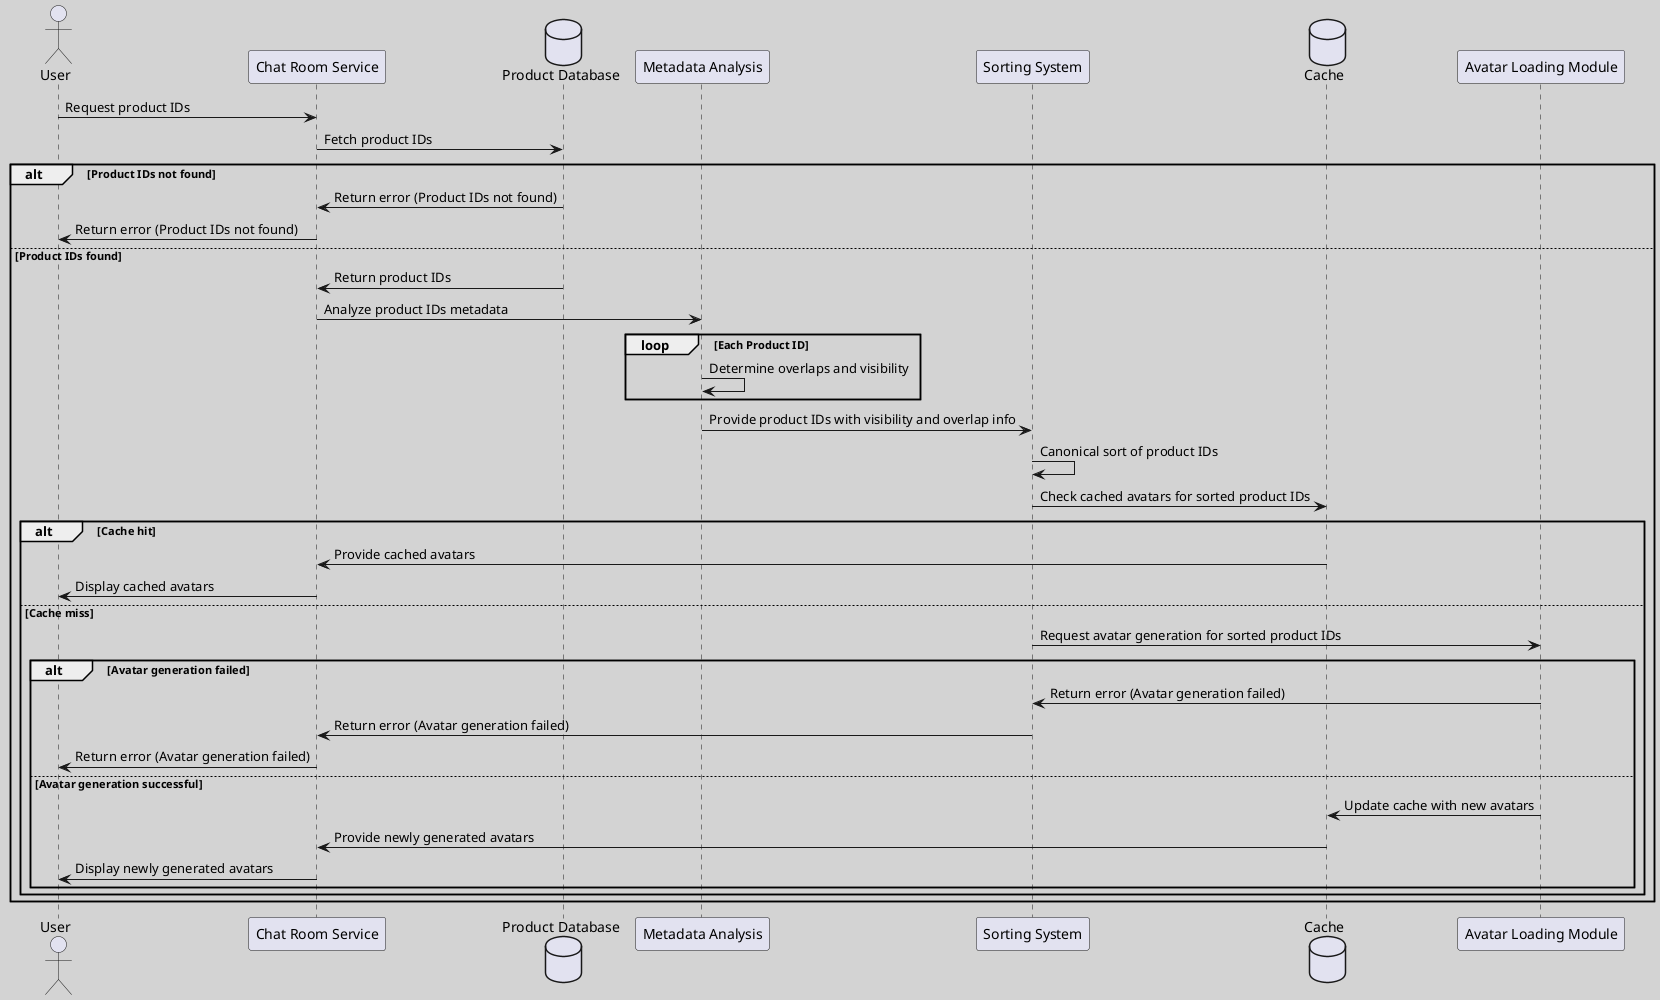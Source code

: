 @startuml
skinparam backgroundColor #D3D3D3

actor User
participant "Chat Room Service" as ChatRoomService
database "Product Database" as ProductDB
participant "Metadata Analysis" as MetadataAnalysis
participant "Sorting System" as SortingSystem
database "Cache" as Cache
participant "Avatar Loading Module" as AvatarLoading

User -> ChatRoomService: Request product IDs
ChatRoomService -> ProductDB: Fetch product IDs
    alt Product IDs not found
        ProductDB -> ChatRoomService: Return error (Product IDs not found)
        ChatRoomService -> User: Return error (Product IDs not found)
    else Product IDs found
ProductDB -> ChatRoomService: Return product IDs
ChatRoomService -> MetadataAnalysis: Analyze product IDs metadata
loop Each Product ID
    MetadataAnalysis -> MetadataAnalysis: Determine overlaps and visibility
end
MetadataAnalysis -> SortingSystem: Provide product IDs with visibility and overlap info
SortingSystem -> SortingSystem: Canonical sort of product IDs
SortingSystem -> Cache: Check cached avatars for sorted product IDs
alt Cache hit
    Cache -> ChatRoomService: Provide cached avatars
    ChatRoomService -> User: Display cached avatars
else Cache miss
    SortingSystem -> AvatarLoading: Request avatar generation for sorted product IDs
            alt Avatar generation failed
                AvatarLoading -> SortingSystem: Return error (Avatar generation failed)
                SortingSystem -> ChatRoomService: Return error (Avatar generation failed)
                ChatRoomService -> User: Return error (Avatar generation failed)
            else Avatar generation successful
    AvatarLoading -> Cache: Update cache with new avatars
    Cache -> ChatRoomService: Provide newly generated avatars
    ChatRoomService -> User: Display newly generated avatars
end
        end
    end
@enduml
